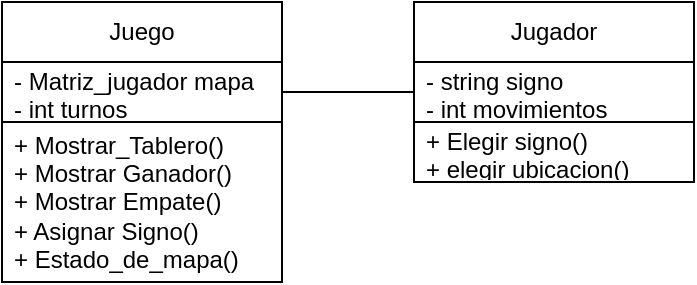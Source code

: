 <mxfile version="26.2.2">
  <diagram name="Página-1" id="GnJhBaRRUY6JDVeqvR4D">
    <mxGraphModel dx="874" dy="473" grid="1" gridSize="10" guides="1" tooltips="1" connect="1" arrows="1" fold="1" page="1" pageScale="1" pageWidth="827" pageHeight="1169" math="0" shadow="0">
      <root>
        <mxCell id="0" />
        <mxCell id="1" parent="0" />
        <mxCell id="9zkxFy7ubg_FFBkFz8Hj-1" value="Juego" style="swimlane;fontStyle=0;childLayout=stackLayout;horizontal=1;startSize=30;horizontalStack=0;resizeParent=1;resizeParentMax=0;resizeLast=0;collapsible=1;marginBottom=0;whiteSpace=wrap;html=1;" vertex="1" parent="1">
          <mxGeometry x="274" y="90" width="140" height="140" as="geometry" />
        </mxCell>
        <mxCell id="9zkxFy7ubg_FFBkFz8Hj-2" value="- Matriz_jugador mapa&lt;div&gt;- int turnos&lt;/div&gt;" style="text;strokeColor=default;fillColor=none;align=left;verticalAlign=middle;spacingLeft=4;spacingRight=4;overflow=hidden;points=[[0,0.5],[1,0.5]];portConstraint=eastwest;rotatable=0;whiteSpace=wrap;html=1;" vertex="1" parent="9zkxFy7ubg_FFBkFz8Hj-1">
          <mxGeometry y="30" width="140" height="30" as="geometry" />
        </mxCell>
        <mxCell id="9zkxFy7ubg_FFBkFz8Hj-4" value="+ Mostrar_Tablero()&lt;div&gt;+ Mostrar Ganador()&lt;/div&gt;&lt;div&gt;+ Mostrar Empate()&lt;/div&gt;&lt;div&gt;+ Asignar Signo()&lt;/div&gt;&lt;div&gt;+ Estado_de_mapa()&lt;/div&gt;" style="text;strokeColor=none;fillColor=none;align=left;verticalAlign=middle;spacingLeft=4;spacingRight=4;overflow=hidden;points=[[0,0.5],[1,0.5]];portConstraint=eastwest;rotatable=0;whiteSpace=wrap;html=1;" vertex="1" parent="9zkxFy7ubg_FFBkFz8Hj-1">
          <mxGeometry y="60" width="140" height="80" as="geometry" />
        </mxCell>
        <mxCell id="9zkxFy7ubg_FFBkFz8Hj-5" value="" style="endArrow=none;html=1;rounded=0;exitX=1;exitY=0.5;exitDx=0;exitDy=0;entryX=0;entryY=0.5;entryDx=0;entryDy=0;" edge="1" parent="1" source="9zkxFy7ubg_FFBkFz8Hj-2" target="9zkxFy7ubg_FFBkFz8Hj-8">
          <mxGeometry width="50" height="50" relative="1" as="geometry">
            <mxPoint x="390" y="270" as="sourcePoint" />
            <mxPoint x="480" y="135" as="targetPoint" />
          </mxGeometry>
        </mxCell>
        <mxCell id="9zkxFy7ubg_FFBkFz8Hj-7" value="Jugador" style="swimlane;fontStyle=0;childLayout=stackLayout;horizontal=1;startSize=30;horizontalStack=0;resizeParent=1;resizeParentMax=0;resizeLast=0;collapsible=1;marginBottom=0;whiteSpace=wrap;html=1;" vertex="1" parent="1">
          <mxGeometry x="480" y="90" width="140" height="90" as="geometry" />
        </mxCell>
        <mxCell id="9zkxFy7ubg_FFBkFz8Hj-8" value="- string signo&lt;div&gt;- int movimientos&lt;/div&gt;" style="text;strokeColor=default;fillColor=none;align=left;verticalAlign=middle;spacingLeft=4;spacingRight=4;overflow=hidden;points=[[0,0.5],[1,0.5]];portConstraint=eastwest;rotatable=0;whiteSpace=wrap;html=1;" vertex="1" parent="9zkxFy7ubg_FFBkFz8Hj-7">
          <mxGeometry y="30" width="140" height="30" as="geometry" />
        </mxCell>
        <mxCell id="9zkxFy7ubg_FFBkFz8Hj-10" value="+ Elegir signo()&lt;div&gt;+ elegir ubicacion()&lt;/div&gt;" style="text;strokeColor=none;fillColor=none;align=left;verticalAlign=middle;spacingLeft=4;spacingRight=4;overflow=hidden;points=[[0,0.5],[1,0.5]];portConstraint=eastwest;rotatable=0;whiteSpace=wrap;html=1;" vertex="1" parent="9zkxFy7ubg_FFBkFz8Hj-7">
          <mxGeometry y="60" width="140" height="30" as="geometry" />
        </mxCell>
      </root>
    </mxGraphModel>
  </diagram>
</mxfile>
